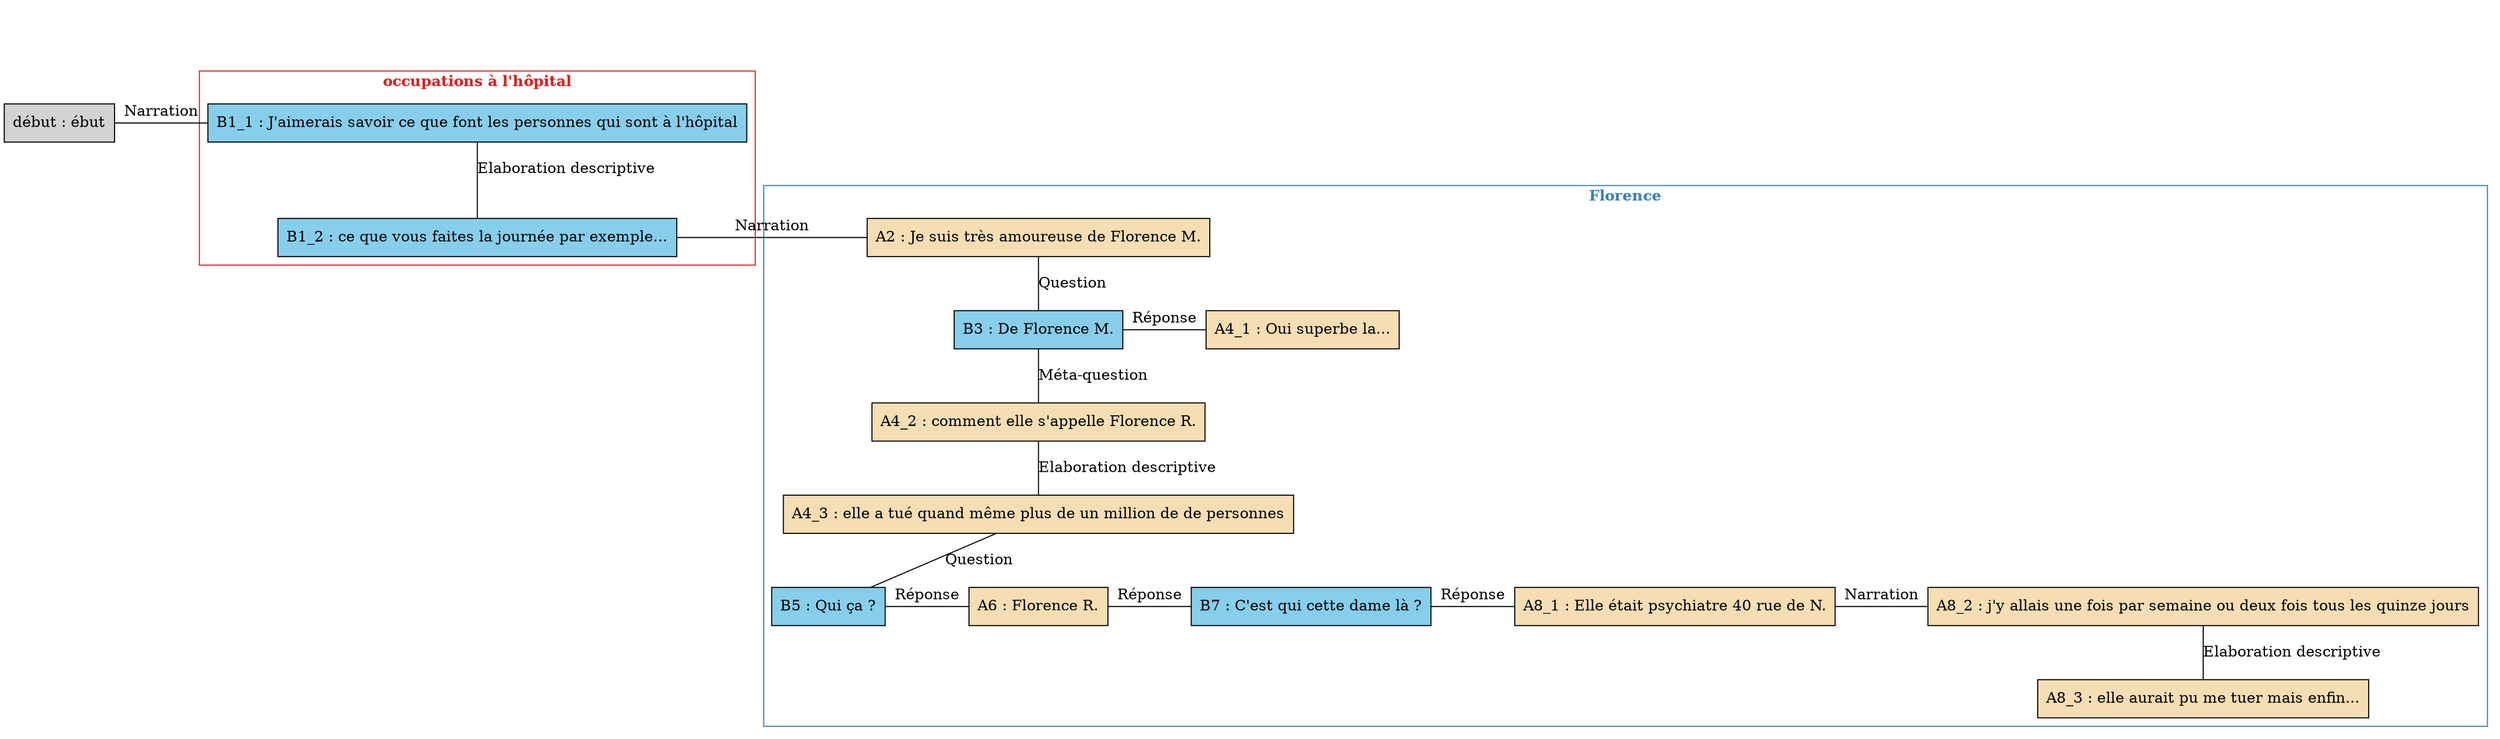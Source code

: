 digraph C05 {
	node [shape=box style=filled]
	newrank=true
	zero [style=invis]
	"début" [label="début : ébut"]
	B1_1 [label="B1_1 : J'aimerais savoir ce que font les personnes qui sont à l'hôpital" fillcolor=skyblue]
	B1_2 [label="B1_2 : ce que vous faites la journée par exemple..." fillcolor=skyblue]
	A2 [label="A2 : Je suis très amoureuse de Florence M." fillcolor=wheat]
	B3 [label="B3 : De Florence M." fillcolor=skyblue]
	A4_1 [label="A4_1 : Oui superbe la..." fillcolor=wheat]
	A4_2 [label="A4_2 : comment elle s'appelle Florence R." fillcolor=wheat]
	A4_3 [label="A4_3 : elle a tué quand même plus de un million de de personnes" fillcolor=wheat]
	B5 [label="B5 : Qui ça ?" fillcolor=skyblue]
	A6 [label="A6 : Florence R." fillcolor=wheat]
	B7 [label="B7 : C'est qui cette dame là ?" fillcolor=skyblue]
	A8_1 [label="A8_1 : Elle était psychiatre 40 rue de N." fillcolor=wheat]
	A8_2 [label="A8_2 : j'y allais une fois par semaine ou deux fois tous les quinze jours" fillcolor=wheat]
	A8_3 [label="A8_3 : elle aurait pu me tuer mais enfin..." fillcolor=wheat]
	zero -> "début" [label="" style=invis]
	B1_1 -> B1_2 [label="Elaboration descriptive" dir=none weight=2]
	zero -> B1_1 [style=invis weight=1]
	"début" -> B1_1 [label=Narration constraint=false dir=none]
	B1_1 -> A2 [style=invis weight=1]
	B1_2 -> A2 [label=Narration constraint=false dir=none]
	A2 -> B3 [label=Question dir=none weight=2]
	A2 -> A4_1 [style=invis weight=1]
	B3 -> A4_1 [label="Réponse" constraint=false dir=none]
	B3 -> A4_2 [label="Méta-question" dir=none weight=2]
	A4_2 -> A4_3 [label="Elaboration descriptive" dir=none weight=2]
	A4_3 -> B5 [label=Question dir=none weight=2]
	A4_3 -> A6 [style=invis weight=1]
	B5 -> A6 [label="Réponse" constraint=false dir=none]
	A4_3 -> B7 [style=invis weight=1]
	A6 -> B7 [label="Réponse" constraint=false dir=none]
	A4_3 -> A8_1 [style=invis weight=1]
	B7 -> A8_1 [label="Réponse" constraint=false dir=none]
	A4_3 -> A8_2 [style=invis weight=1]
	A8_1 -> A8_2 [label=Narration constraint=false dir=none]
	A8_2 -> A8_3 [label="Elaboration descriptive" dir=none weight=2]
	subgraph cluster_1 {
		label=<<B>occupations à l'hôpital</B>>
		colorscheme=set19
		color=1
		fontcolor=1
		B1_1
		B1_2
	}
	subgraph cluster_2 {
		label=<<B>Florence</B>>
		colorscheme=set19
		color=2
		fontcolor=2
		A2
		B3
		A4_1
		A4_2
		A4_3
		B5
		A6
		B7
		A8_1
		A8_2
		A8_3
	}
}
